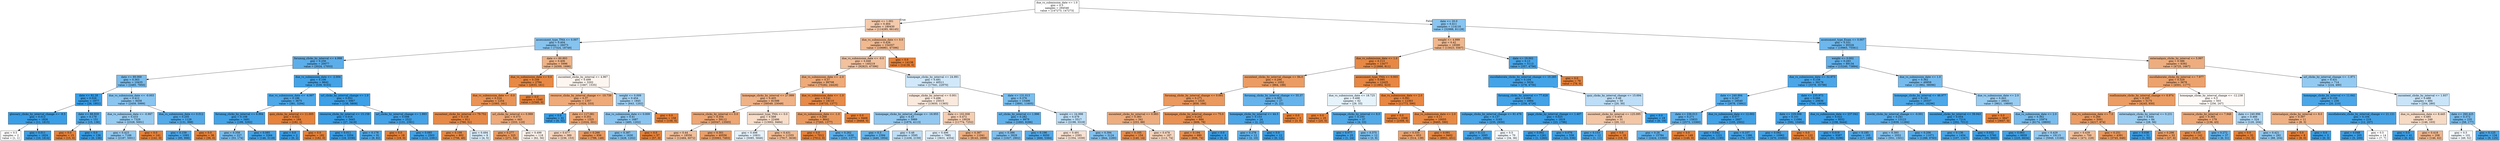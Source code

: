 digraph Tree {
node [shape=box, style="filled", color="black"] ;
0 [label="due_vs_submission_date <= 1.0\ngini = 0.5\nsamples = 294546\nvalue = [147273, 147273]", fillcolor="#e5813900"] ;
1 [label="weight <= 1.001\ngini = 0.464\nsamples = 180430\nvalue = [114285, 66145]", fillcolor="#e581396b"] ;
0 -> 1 [labeldistance=2.5, labelangle=45, headlabel="True"] ;
2 [label="assessment_type_TMA <= 0.007\ngini = 0.404\nsamples = 26073\nvalue = [7324, 18749]", fillcolor="#399de59b"] ;
1 -> 2 ;
3 [label="forumng_clicks_by_interval <= 4.998\ngini = 0.256\nsamples = 20077\nvalue = [3024, 17053]", fillcolor="#399de5d2"] ;
2 -> 3 ;
4 [label="date <= 89.069\ngini = 0.363\nsamples = 10435\nvalue = [2485, 7950]", fillcolor="#399de5af"] ;
3 -> 4 ;
5 [label="date <= 82.28\ngini = 0.026\nsamples = 1977\nvalue = [26, 1951]", fillcolor="#399de5fc"] ;
4 -> 5 ;
6 [label="glossary_clicks_by_interval_change <= -9.5\ngini = 0.012\nsamples = 1826\nvalue = [11, 1815]", fillcolor="#399de5fd"] ;
5 -> 6 ;
7 [label="gini = 0.5\nsamples = 2\nvalue = [1, 1]", fillcolor="#e5813900"] ;
6 -> 7 ;
8 [label="gini = 0.011\nsamples = 1824\nvalue = [10, 1814]", fillcolor="#399de5fe"] ;
6 -> 8 ;
9 [label="date <= 88.929\ngini = 0.179\nsamples = 151\nvalue = [15, 136]", fillcolor="#399de5e3"] ;
5 -> 9 ;
10 [label="gini = 0.0\nsamples = 15\nvalue = [15, 0]", fillcolor="#e58139ff"] ;
9 -> 10 ;
11 [label="gini = 0.0\nsamples = 136\nvalue = [0, 136]", fillcolor="#399de5ff"] ;
9 -> 11 ;
12 [label="due_vs_submission_date <= -0.003\ngini = 0.412\nsamples = 8458\nvalue = [2459, 5999]", fillcolor="#399de596"] ;
4 -> 12 ;
13 [label="due_vs_submission_date <= -0.997\ngini = 0.433\nsamples = 7329\nvalue = [2328, 5001]", fillcolor="#399de588"] ;
12 -> 13 ;
14 [label="gini = 0.423\nsamples = 7188\nvalue = [2187, 5001]", fillcolor="#399de58f"] ;
13 -> 14 ;
15 [label="gini = 0.0\nsamples = 141\nvalue = [141, 0]", fillcolor="#e58139ff"] ;
13 -> 15 ;
16 [label="due_vs_submission_date <= 0.012\ngini = 0.205\nsamples = 1129\nvalue = [131, 998]", fillcolor="#399de5de"] ;
12 -> 16 ;
17 [label="gini = 0.159\nsamples = 1093\nvalue = [95, 998]", fillcolor="#399de5e7"] ;
16 -> 17 ;
18 [label="gini = 0.0\nsamples = 36\nvalue = [36, 0]", fillcolor="#e58139ff"] ;
16 -> 18 ;
19 [label="due_vs_submission_date <= -2.004\ngini = 0.106\nsamples = 9642\nvalue = [539, 9103]", fillcolor="#399de5f0"] ;
3 -> 19 ;
20 [label="due_vs_submission_date <= -4.997\ngini = 0.186\nsamples = 3675\nvalue = [381, 3294]", fillcolor="#399de5e2"] ;
19 -> 20 ;
21 [label="forumng_clicks_by_interval <= 6.994\ngini = 0.108\nsamples = 3491\nvalue = [199, 3292]", fillcolor="#399de5f0"] ;
20 -> 21 ;
22 [label="gini = 0.358\nsamples = 227\nvalue = [53, 174]", fillcolor="#399de5b1"] ;
21 -> 22 ;
23 [label="gini = 0.085\nsamples = 3264\nvalue = [146, 3118]", fillcolor="#399de5f3"] ;
21 -> 23 ;
24 [label="quiz_clicks_by_interval <= 11.005\ngini = 0.022\nsamples = 184\nvalue = [182, 2]", fillcolor="#e58139fc"] ;
20 -> 24 ;
25 [label="gini = 0.0\nsamples = 2\nvalue = [0, 2]", fillcolor="#399de5ff"] ;
24 -> 25 ;
26 [label="gini = 0.0\nsamples = 182\nvalue = [182, 0]", fillcolor="#e58139ff"] ;
24 -> 26 ;
27 [label="url_clicks_by_interval_change <= 1.0\ngini = 0.052\nsamples = 5967\nvalue = [158, 5809]", fillcolor="#399de5f8"] ;
19 -> 27 ;
28 [label="resource_clicks_by_interval <= 15.158\ngini = 0.016\nsamples = 3445\nvalue = [27, 3418]", fillcolor="#399de5fd"] ;
27 -> 28 ;
29 [label="gini = 0.011\nsamples = 3354\nvalue = [18, 3336]", fillcolor="#399de5fe"] ;
28 -> 29 ;
30 [label="gini = 0.178\nsamples = 91\nvalue = [9, 82]", fillcolor="#399de5e3"] ;
28 -> 30 ;
31 [label="url_clicks_by_interval_change <= 1.993\ngini = 0.098\nsamples = 2522\nvalue = [131, 2391]", fillcolor="#399de5f1"] ;
27 -> 31 ;
32 [label="gini = 0.0\nsamples = 19\nvalue = [19, 0]", fillcolor="#e58139ff"] ;
31 -> 32 ;
33 [label="gini = 0.085\nsamples = 2503\nvalue = [112, 2391]", fillcolor="#399de5f3"] ;
31 -> 33 ;
34 [label="date <= 60.893\ngini = 0.406\nsamples = 5996\nvalue = [4300, 1696]", fillcolor="#e581399a"] ;
2 -> 34 ;
35 [label="due_vs_submission_date <= 0.0\ngini = 0.109\nsamples = 2794\nvalue = [2633, 161]", fillcolor="#e58139ef"] ;
34 -> 35 ;
36 [label="due_vs_submission_date <= -0.0\ngini = 0.224\nsamples = 1254\nvalue = [1093, 161]", fillcolor="#e58139d9"] ;
35 -> 36 ;
37 [label="oucontent_clicks_by_interval <= 79.752\ngini = 0.118\nsamples = 811\nvalue = [760, 51]", fillcolor="#e58139ee"] ;
36 -> 37 ;
38 [label="gini = 0.108\nsamples = 802\nvalue = [756, 46]", fillcolor="#e58139ef"] ;
37 -> 38 ;
39 [label="gini = 0.494\nsamples = 9\nvalue = [4, 5]", fillcolor="#399de533"] ;
37 -> 39 ;
40 [label="url_clicks_by_interval <= 0.999\ngini = 0.373\nsamples = 443\nvalue = [333, 110]", fillcolor="#e58139ab"] ;
36 -> 40 ;
41 [label="gini = 0.277\nsamples = 325\nvalue = [271, 54]", fillcolor="#e58139cc"] ;
40 -> 41 ;
42 [label="gini = 0.499\nsamples = 118\nvalue = [62, 56]", fillcolor="#e5813919"] ;
40 -> 42 ;
43 [label="gini = 0.0\nsamples = 1540\nvalue = [1540, 0]", fillcolor="#e58139ff"] ;
35 -> 43 ;
44 [label="oucontent_clicks_by_interval <= 4.967\ngini = 0.499\nsamples = 3202\nvalue = [1667, 1535]", fillcolor="#e5813914"] ;
34 -> 44 ;
45 [label="resource_clicks_by_interval_change <= -10.739\ngini = 0.37\nsamples = 1357\nvalue = [1024, 333]", fillcolor="#e58139ac"] ;
44 -> 45 ;
46 [label="gini = 0.0\nsamples = 32\nvalue = [0, 32]", fillcolor="#399de5ff"] ;
45 -> 46 ;
47 [label="date <= 117.081\ngini = 0.351\nsamples = 1325\nvalue = [1024, 301]", fillcolor="#e58139b4"] ;
45 -> 47 ;
48 [label="gini = 0.477\nsamples = 389\nvalue = [236, 153]", fillcolor="#e581395a"] ;
47 -> 48 ;
49 [label="gini = 0.266\nsamples = 936\nvalue = [788, 148]", fillcolor="#e58139cf"] ;
47 -> 49 ;
50 [label="weight <= 0.009\ngini = 0.454\nsamples = 1845\nvalue = [643, 1202]", fillcolor="#399de577"] ;
44 -> 50 ;
51 [label="due_vs_submission_date <= 0.009\ngini = 0.41\nsamples = 1687\nvalue = [485, 1202]", fillcolor="#399de598"] ;
50 -> 51 ;
52 [label="gini = 0.387\nsamples = 1630\nvalue = [428, 1202]", fillcolor="#399de5a4"] ;
51 -> 52 ;
53 [label="gini = 0.0\nsamples = 57\nvalue = [57, 0]", fillcolor="#e58139ff"] ;
51 -> 53 ;
54 [label="gini = 0.0\nsamples = 158\nvalue = [158, 0]", fillcolor="#e58139ff"] ;
50 -> 54 ;
55 [label="due_vs_submission_date <= 0.0\ngini = 0.426\nsamples = 154357\nvalue = [106961, 47396]", fillcolor="#e581398e"] ;
1 -> 55 ;
56 [label="due_vs_submission_date <= -0.0\ngini = 0.448\nsamples = 140219\nvalue = [92823, 47396]", fillcolor="#e581397d"] ;
55 -> 56 ;
57 [label="due_vs_submission_date <= -2.0\ngini = 0.37\nsamples = 99708\nvalue = [75282, 24426]", fillcolor="#e58139ac"] ;
56 -> 57 ;
58 [label="homepage_clicks_by_interval <= 27.999\ngini = 0.405\nsamples = 81598\nvalue = [58549, 23049]", fillcolor="#e581399b"] ;
57 -> 58 ;
59 [label="resource_clicks_by_interval <= 0.0\ngini = 0.354\nsamples = 59112\nvalue = [45547, 13565]", fillcolor="#e58139b3"] ;
58 -> 59 ;
60 [label="gini = 0.44\nsamples = 18556\nvalue = [12484, 6072]", fillcolor="#e5813983"] ;
59 -> 60 ;
61 [label="gini = 0.301\nsamples = 40556\nvalue = [33063, 7493]", fillcolor="#e58139c5"] ;
59 -> 61 ;
62 [label="assessment_type_TMA <= 0.0\ngini = 0.488\nsamples = 22486\nvalue = [13002, 9484]", fillcolor="#e5813945"] ;
58 -> 62 ;
63 [label="gini = 0.498\nsamples = 10931\nvalue = [5085, 5846]", fillcolor="#399de521"] ;
62 -> 63 ;
64 [label="gini = 0.431\nsamples = 11555\nvalue = [7917, 3638]", fillcolor="#e581398a"] ;
62 -> 64 ;
65 [label="due_vs_submission_date <= -1.0\ngini = 0.141\nsamples = 18110\nvalue = [16733, 1377]", fillcolor="#e58139ea"] ;
57 -> 65 ;
66 [label="due_vs_submission_date <= -1.0\ngini = 0.268\nsamples = 8642\nvalue = [7265, 1377]", fillcolor="#e58139cf"] ;
65 -> 66 ;
67 [label="gini = 0.0\nsamples = 7012\nvalue = [7012, 0]", fillcolor="#e58139ff"] ;
66 -> 67 ;
68 [label="gini = 0.262\nsamples = 1630\nvalue = [253, 1377]", fillcolor="#399de5d0"] ;
66 -> 68 ;
69 [label="gini = 0.0\nsamples = 9468\nvalue = [9468, 0]", fillcolor="#e58139ff"] ;
65 -> 69 ;
70 [label="homepage_clicks_by_interval <= 24.991\ngini = 0.491\nsamples = 40511\nvalue = [17541, 22970]", fillcolor="#399de53c"] ;
56 -> 70 ;
71 [label="subpage_clicks_by_interval <= 0.001\ngini = 0.496\nsamples = 25015\nvalue = [13650, 11365]", fillcolor="#e581392b"] ;
70 -> 71 ;
72 [label="homepage_clicks_by_interval_change <= -16.955\ngini = 0.43\nsamples = 5989\nvalue = [1876, 4113]", fillcolor="#399de58b"] ;
71 -> 72 ;
73 [label="gini = 0.3\nsamples = 2394\nvalue = [440, 1954]", fillcolor="#399de5c6"] ;
72 -> 73 ;
74 [label="gini = 0.48\nsamples = 3595\nvalue = [1436, 2159]", fillcolor="#399de555"] ;
72 -> 74 ;
75 [label="date <= 102.008\ngini = 0.472\nsamples = 19026\nvalue = [11774, 7252]", fillcolor="#e5813962"] ;
71 -> 75 ;
76 [label="gini = 0.496\nsamples = 7985\nvalue = [3631, 4354]", fillcolor="#399de52a"] ;
75 -> 76 ;
77 [label="gini = 0.387\nsamples = 11041\nvalue = [8143, 2898]", fillcolor="#e58139a4"] ;
75 -> 77 ;
78 [label="date <= 131.013\ngini = 0.376\nsamples = 15496\nvalue = [3891, 11605]", fillcolor="#399de5aa"] ;
70 -> 78 ;
79 [label="url_clicks_by_interval <= 1.996\ngini = 0.282\nsamples = 9979\nvalue = [1693, 8286]", fillcolor="#399de5cb"] ;
78 -> 79 ;
80 [label="gini = 0.386\nsamples = 3929\nvalue = [1027, 2902]", fillcolor="#399de5a5"] ;
79 -> 80 ;
81 [label="gini = 0.196\nsamples = 6050\nvalue = [666, 5384]", fillcolor="#399de5df"] ;
79 -> 81 ;
82 [label="weight <= 24.998\ngini = 0.479\nsamples = 5517\nvalue = [2198, 3319]", fillcolor="#399de556"] ;
78 -> 82 ;
83 [label="gini = 0.491\nsamples = 2393\nvalue = [1354, 1039]", fillcolor="#e581393b"] ;
82 -> 83 ;
84 [label="gini = 0.394\nsamples = 3124\nvalue = [844, 2280]", fillcolor="#399de5a1"] ;
82 -> 84 ;
85 [label="gini = 0.0\nsamples = 14138\nvalue = [14138, 0]", fillcolor="#e58139ff"] ;
55 -> 85 ;
86 [label="date <= 20.0\ngini = 0.411\nsamples = 114116\nvalue = [32988, 81128]", fillcolor="#399de597"] ;
0 -> 86 [labeldistance=2.5, labelangle=-45, headlabel="False"] ;
87 [label="weight <= 4.999\ngini = 0.42\nsamples = 18590\nvalue = [13023, 5567]", fillcolor="#e5813992"] ;
86 -> 87 ;
88 [label="due_vs_submission_date <= 1.0\ngini = 0.113\nsamples = 13477\nvalue = [12666, 811]", fillcolor="#e58139ef"] ;
87 -> 88 ;
89 [label="oucontent_clicks_by_interval_change <= 84.0\ngini = 0.294\nsamples = 1052\nvalue = [864, 188]", fillcolor="#e58139c8"] ;
88 -> 89 ;
90 [label="forumng_clicks_by_interval_change <= 0.001\ngini = 0.271\nsamples = 1025\nvalue = [859, 166]", fillcolor="#e58139ce"] ;
89 -> 90 ;
91 [label="oucontent_clicks_by_interval <= 0.983\ngini = 0.383\nsamples = 341\nvalue = [253, 88]", fillcolor="#e58139a6"] ;
90 -> 91 ;
92 [label="gini = 0.165\nsamples = 154\nvalue = [140, 14]", fillcolor="#e58139e6"] ;
91 -> 92 ;
93 [label="gini = 0.478\nsamples = 187\nvalue = [113, 74]", fillcolor="#e5813958"] ;
91 -> 93 ;
94 [label="homepage_clicks_by_interval_change <= 75.0\ngini = 0.202\nsamples = 684\nvalue = [606, 78]", fillcolor="#e58139de"] ;
90 -> 94 ;
95 [label="gini = 0.194\nsamples = 680\nvalue = [606, 74]", fillcolor="#e58139e0"] ;
94 -> 95 ;
96 [label="gini = 0.0\nsamples = 4\nvalue = [0, 4]", fillcolor="#399de5ff"] ;
94 -> 96 ;
97 [label="forumng_clicks_by_interval_change <= 55.37\ngini = 0.302\nsamples = 27\nvalue = [5, 22]", fillcolor="#399de5c5"] ;
89 -> 97 ;
98 [label="homepage_clicks_by_interval <= 44.5\ngini = 0.153\nsamples = 24\nvalue = [2, 22]", fillcolor="#399de5e8"] ;
97 -> 98 ;
99 [label="gini = 0.278\nsamples = 12\nvalue = [2, 10]", fillcolor="#399de5cc"] ;
98 -> 99 ;
100 [label="gini = 0.0\nsamples = 12\nvalue = [0, 12]", fillcolor="#399de5ff"] ;
98 -> 100 ;
101 [label="gini = 0.0\nsamples = 3\nvalue = [3, 0]", fillcolor="#e58139ff"] ;
97 -> 101 ;
102 [label="assessment_type_TMA <= 0.003\ngini = 0.095\nsamples = 12425\nvalue = [11802, 623]", fillcolor="#e58139f2"] ;
88 -> 102 ;
103 [label="due_vs_submission_date <= 18.725\ngini = 0.498\nsamples = 62\nvalue = [29, 33]", fillcolor="#399de51f"] ;
102 -> 103 ;
104 [label="gini = 0.0\nsamples = 25\nvalue = [25, 0]", fillcolor="#e58139ff"] ;
103 -> 104 ;
105 [label="homepage_clicks_by_interval <= 8.0\ngini = 0.193\nsamples = 37\nvalue = [4, 33]", fillcolor="#399de5e0"] ;
103 -> 105 ;
106 [label="gini = 0.077\nsamples = 25\nvalue = [1, 24]", fillcolor="#399de5f4"] ;
105 -> 106 ;
107 [label="gini = 0.375\nsamples = 12\nvalue = [3, 9]", fillcolor="#399de5aa"] ;
105 -> 107 ;
108 [label="due_vs_submission_date <= 2.0\ngini = 0.091\nsamples = 12363\nvalue = [11773, 590]", fillcolor="#e58139f2"] ;
102 -> 108 ;
109 [label="gini = 0.0\nsamples = 2308\nvalue = [2308, 0]", fillcolor="#e58139ff"] ;
108 -> 109 ;
110 [label="due_vs_submission_date <= 2.0\ngini = 0.11\nsamples = 10055\nvalue = [9465, 590]", fillcolor="#e58139ef"] ;
108 -> 110 ;
111 [label="gini = 0.335\nsamples = 653\nvalue = [514, 139]", fillcolor="#e58139ba"] ;
110 -> 111 ;
112 [label="gini = 0.091\nsamples = 9402\nvalue = [8951, 451]", fillcolor="#e58139f2"] ;
110 -> 112 ;
113 [label="date <= 19.002\ngini = 0.13\nsamples = 5113\nvalue = [357, 4756]", fillcolor="#399de5ec"] ;
87 -> 113 ;
114 [label="oucollaborate_clicks_by_interval_change <= 10.285\ngini = 0.104\nsamples = 5034\nvalue = [278, 4756]", fillcolor="#399de5f0"] ;
113 -> 114 ;
115 [label="forumng_clicks_by_interval <= 77.628\ngini = 0.098\nsamples = 4984\nvalue = [258, 4726]", fillcolor="#399de5f1"] ;
114 -> 115 ;
116 [label="subpage_clicks_by_interval_change <= 81.478\ngini = 0.137\nsamples = 3165\nvalue = [235, 2930]", fillcolor="#399de5eb"] ;
115 -> 116 ;
117 [label="gini = 0.121\nsamples = 3095\nvalue = [201, 2894]", fillcolor="#399de5ed"] ;
116 -> 117 ;
118 [label="gini = 0.5\nsamples = 70\nvalue = [34, 36]", fillcolor="#399de50e"] ;
116 -> 118 ;
119 [label="page_clicks_by_interval_change <= 1.407\ngini = 0.025\nsamples = 1819\nvalue = [23, 1796]", fillcolor="#399de5fc"] ;
115 -> 119 ;
120 [label="gini = 0.002\nsamples = 1261\nvalue = [1, 1260]", fillcolor="#399de5ff"] ;
119 -> 120 ;
121 [label="gini = 0.076\nsamples = 558\nvalue = [22, 536]", fillcolor="#399de5f5"] ;
119 -> 121 ;
122 [label="quiz_clicks_by_interval_change <= 15.694\ngini = 0.48\nsamples = 50\nvalue = [20, 30]", fillcolor="#399de555"] ;
114 -> 122 ;
123 [label="oucontent_clicks_by_interval <= 125.095\ngini = 0.458\nsamples = 31\nvalue = [20, 11]", fillcolor="#e5813973"] ;
122 -> 123 ;
124 [label="gini = 0.153\nsamples = 12\nvalue = [1, 11]", fillcolor="#399de5e8"] ;
123 -> 124 ;
125 [label="gini = 0.0\nsamples = 19\nvalue = [19, 0]", fillcolor="#e58139ff"] ;
123 -> 125 ;
126 [label="gini = 0.0\nsamples = 19\nvalue = [0, 19]", fillcolor="#399de5ff"] ;
122 -> 126 ;
127 [label="gini = 0.0\nsamples = 79\nvalue = [79, 0]", fillcolor="#e58139ff"] ;
113 -> 127 ;
128 [label="assessment_type_Exam <= 0.007\ngini = 0.331\nsamples = 95526\nvalue = [19965, 75561]", fillcolor="#399de5bc"] ;
86 -> 128 ;
129 [label="weight <= 0.002\ngini = 0.283\nsamples = 89134\nvalue = [15240, 73894]", fillcolor="#399de5ca"] ;
128 -> 129 ;
130 [label="due_vs_submission_date <= 32.973\ngini = 0.158\nsamples = 39176\nvalue = [3378, 35798]", fillcolor="#399de5e7"] ;
129 -> 130 ;
131 [label="date <= 240.994\ngini = 0.247\nsamples = 18540\nvalue = [2678, 15862]", fillcolor="#399de5d4"] ;
130 -> 131 ;
132 [label="date <= 236.013\ngini = 0.271\nsamples = 15933\nvalue = [2573, 13360]", fillcolor="#399de5ce"] ;
131 -> 132 ;
133 [label="gini = 0.26\nsamples = 15784\nvalue = [2424, 13360]", fillcolor="#399de5d1"] ;
132 -> 133 ;
134 [label="gini = 0.0\nsamples = 149\nvalue = [149, 0]", fillcolor="#e58139ff"] ;
132 -> 134 ;
135 [label="due_vs_submission_date <= 12.002\ngini = 0.077\nsamples = 2607\nvalue = [105, 2502]", fillcolor="#399de5f4"] ;
131 -> 135 ;
136 [label="gini = 0.042\nsamples = 1221\nvalue = [26, 1195]", fillcolor="#399de5f9"] ;
135 -> 136 ;
137 [label="gini = 0.107\nsamples = 1386\nvalue = [79, 1307]", fillcolor="#399de5f0"] ;
135 -> 137 ;
138 [label="date <= 235.973\ngini = 0.066\nsamples = 20636\nvalue = [700, 19936]", fillcolor="#399de5f6"] ;
130 -> 138 ;
139 [label="date <= 229.008\ngini = 0.101\nsamples = 11084\nvalue = [592, 10492]", fillcolor="#399de5f1"] ;
138 -> 139 ;
140 [label="gini = 0.082\nsamples = 10962\nvalue = [470, 10492]", fillcolor="#399de5f4"] ;
139 -> 140 ;
141 [label="gini = 0.0\nsamples = 122\nvalue = [122, 0]", fillcolor="#e58139ff"] ;
139 -> 141 ;
142 [label="due_vs_submission_date <= 237.042\ngini = 0.022\nsamples = 9552\nvalue = [108, 9444]", fillcolor="#399de5fc"] ;
138 -> 142 ;
143 [label="gini = 0.019\nsamples = 9387\nvalue = [91, 9296]", fillcolor="#399de5fd"] ;
142 -> 143 ;
144 [label="gini = 0.185\nsamples = 165\nvalue = [17, 148]", fillcolor="#399de5e2"] ;
142 -> 144 ;
145 [label="due_vs_submission_date <= 1.0\ngini = 0.362\nsamples = 49958\nvalue = [11862, 38096]", fillcolor="#399de5b0"] ;
129 -> 145 ;
146 [label="homepage_clicks_by_interval <= 46.977\ngini = 0.181\nsamples = 20337\nvalue = [2041, 18296]", fillcolor="#399de5e3"] ;
145 -> 146 ;
147 [label="ouwiki_clicks_by_interval_change <= -0.001\ngini = 0.241\nsamples = 13123\nvalue = [1839, 11284]", fillcolor="#399de5d5"] ;
146 -> 147 ;
148 [label="gini = 0.393\nsamples = 2052\nvalue = [551, 1501]", fillcolor="#399de5a1"] ;
147 -> 148 ;
149 [label="gini = 0.206\nsamples = 11071\nvalue = [1288, 9783]", fillcolor="#399de5dd"] ;
147 -> 149 ;
150 [label="oucontent_clicks_by_interval <= 39.943\ngini = 0.054\nsamples = 7214\nvalue = [202, 7012]", fillcolor="#399de5f8"] ;
146 -> 150 ;
151 [label="gini = 0.136\nsamples = 1454\nvalue = [107, 1347]", fillcolor="#399de5eb"] ;
150 -> 151 ;
152 [label="gini = 0.032\nsamples = 5760\nvalue = [95, 5665]", fillcolor="#399de5fb"] ;
150 -> 152 ;
153 [label="due_vs_submission_date <= 2.0\ngini = 0.443\nsamples = 29621\nvalue = [9821, 19800]", fillcolor="#399de581"] ;
145 -> 153 ;
154 [label="gini = 0.0\nsamples = 3647\nvalue = [3647, 0]", fillcolor="#e58139ff"] ;
153 -> 154 ;
155 [label="due_vs_submission_date <= 2.0\ngini = 0.362\nsamples = 25974\nvalue = [6174, 19800]", fillcolor="#399de5af"] ;
153 -> 155 ;
156 [label="gini = 0.063\nsamples = 6859\nvalue = [225, 6634]", fillcolor="#399de5f6"] ;
155 -> 156 ;
157 [label="gini = 0.429\nsamples = 19115\nvalue = [5949, 13166]", fillcolor="#399de58c"] ;
155 -> 157 ;
158 [label="externalquiz_clicks_by_interval <= 5.997\ngini = 0.386\nsamples = 6392\nvalue = [4725, 1667]", fillcolor="#e58139a5"] ;
128 -> 158 ;
159 [label="oucollaborate_clicks_by_interval <= 7.977\ngini = 0.329\nsamples = 5678\nvalue = [4501, 1177]", fillcolor="#e58139bc"] ;
158 -> 159 ;
160 [label="ouelluminate_clicks_by_interval_change <= 6.974\ngini = 0.295\nsamples = 5175\nvalue = [4245, 930]", fillcolor="#e58139c7"] ;
159 -> 160 ;
161 [label="due_vs_submission_date <= 7.0\ngini = 0.284\nsamples = 5091\nvalue = [4217, 874]", fillcolor="#e58139ca"] ;
160 -> 161 ;
162 [label="gini = 0.439\nsamples = 700\nvalue = [472, 228]", fillcolor="#e5813984"] ;
161 -> 162 ;
163 [label="gini = 0.251\nsamples = 4391\nvalue = [3745, 646]", fillcolor="#e58139d3"] ;
161 -> 163 ;
164 [label="externalquiz_clicks_by_interval <= 0.231\ngini = 0.444\nsamples = 84\nvalue = [28, 56]", fillcolor="#399de57f"] ;
160 -> 164 ;
165 [label="gini = 0.038\nsamples = 51\nvalue = [1, 50]", fillcolor="#399de5fa"] ;
164 -> 165 ;
166 [label="gini = 0.298\nsamples = 33\nvalue = [27, 6]", fillcolor="#e58139c6"] ;
164 -> 166 ;
167 [label="homepage_clicks_by_interval_change <= -12.238\ngini = 0.5\nsamples = 503\nvalue = [256, 247]", fillcolor="#e5813909"] ;
159 -> 167 ;
168 [label="resource_clicks_by_interval <= 7.948\ngini = 0.365\nsamples = 179\nvalue = [136, 43]", fillcolor="#e58139ae"] ;
167 -> 168 ;
169 [label="gini = 0.155\nsamples = 142\nvalue = [130, 12]", fillcolor="#e58139e7"] ;
168 -> 169 ;
170 [label="gini = 0.272\nsamples = 37\nvalue = [6, 31]", fillcolor="#399de5ce"] ;
168 -> 170 ;
171 [label="date <= 240.996\ngini = 0.466\nsamples = 324\nvalue = [120, 204]", fillcolor="#399de569"] ;
167 -> 171 ;
172 [label="gini = 0.0\nsamples = 32\nvalue = [32, 0]", fillcolor="#e58139ff"] ;
171 -> 172 ;
173 [label="gini = 0.421\nsamples = 292\nvalue = [88, 204]", fillcolor="#399de591"] ;
171 -> 173 ;
174 [label="url_clicks_by_interval_change <= -1.971\ngini = 0.431\nsamples = 714\nvalue = [224, 490]", fillcolor="#399de58a"] ;
158 -> 174 ;
175 [label="homepage_clicks_by_interval <= 11.641\ngini = 0.159\nsamples = 230\nvalue = [20, 210]", fillcolor="#399de5e7"] ;
174 -> 175 ;
176 [label="externalquiz_clicks_by_interval <= 8.0\ngini = 0.397\nsamples = 11\nvalue = [8, 3]", fillcolor="#e581399f"] ;
175 -> 176 ;
177 [label="gini = 0.0\nsamples = 8\nvalue = [8, 0]", fillcolor="#e58139ff"] ;
176 -> 177 ;
178 [label="gini = 0.0\nsamples = 3\nvalue = [0, 3]", fillcolor="#399de5ff"] ;
176 -> 178 ;
179 [label="oucollaborate_clicks_by_interval_change <= 21.121\ngini = 0.104\nsamples = 219\nvalue = [12, 207]", fillcolor="#399de5f0"] ;
175 -> 179 ;
180 [label="gini = 0.048\nsamples = 205\nvalue = [5, 200]", fillcolor="#399de5f9"] ;
179 -> 180 ;
181 [label="gini = 0.5\nsamples = 14\nvalue = [7, 7]", fillcolor="#e5813900"] ;
179 -> 181 ;
182 [label="oucontent_clicks_by_interval <= 1.937\ngini = 0.488\nsamples = 484\nvalue = [204, 280]", fillcolor="#399de545"] ;
174 -> 182 ;
183 [label="due_vs_submission_date <= 8.445\ngini = 0.485\nsamples = 249\nvalue = [146, 103]", fillcolor="#e581394b"] ;
182 -> 183 ;
184 [label="gini = 0.0\nsamples = 41\nvalue = [0, 41]", fillcolor="#399de5ff"] ;
183 -> 184 ;
185 [label="gini = 0.418\nsamples = 208\nvalue = [146, 62]", fillcolor="#e5813993"] ;
183 -> 185 ;
186 [label="date <= 260.425\ngini = 0.372\nsamples = 235\nvalue = [58, 177]", fillcolor="#399de5ab"] ;
182 -> 186 ;
187 [label="gini = 0.5\nsamples = 101\nvalue = [49, 52]", fillcolor="#399de50f"] ;
186 -> 187 ;
188 [label="gini = 0.125\nsamples = 134\nvalue = [9, 125]", fillcolor="#399de5ed"] ;
186 -> 188 ;
}